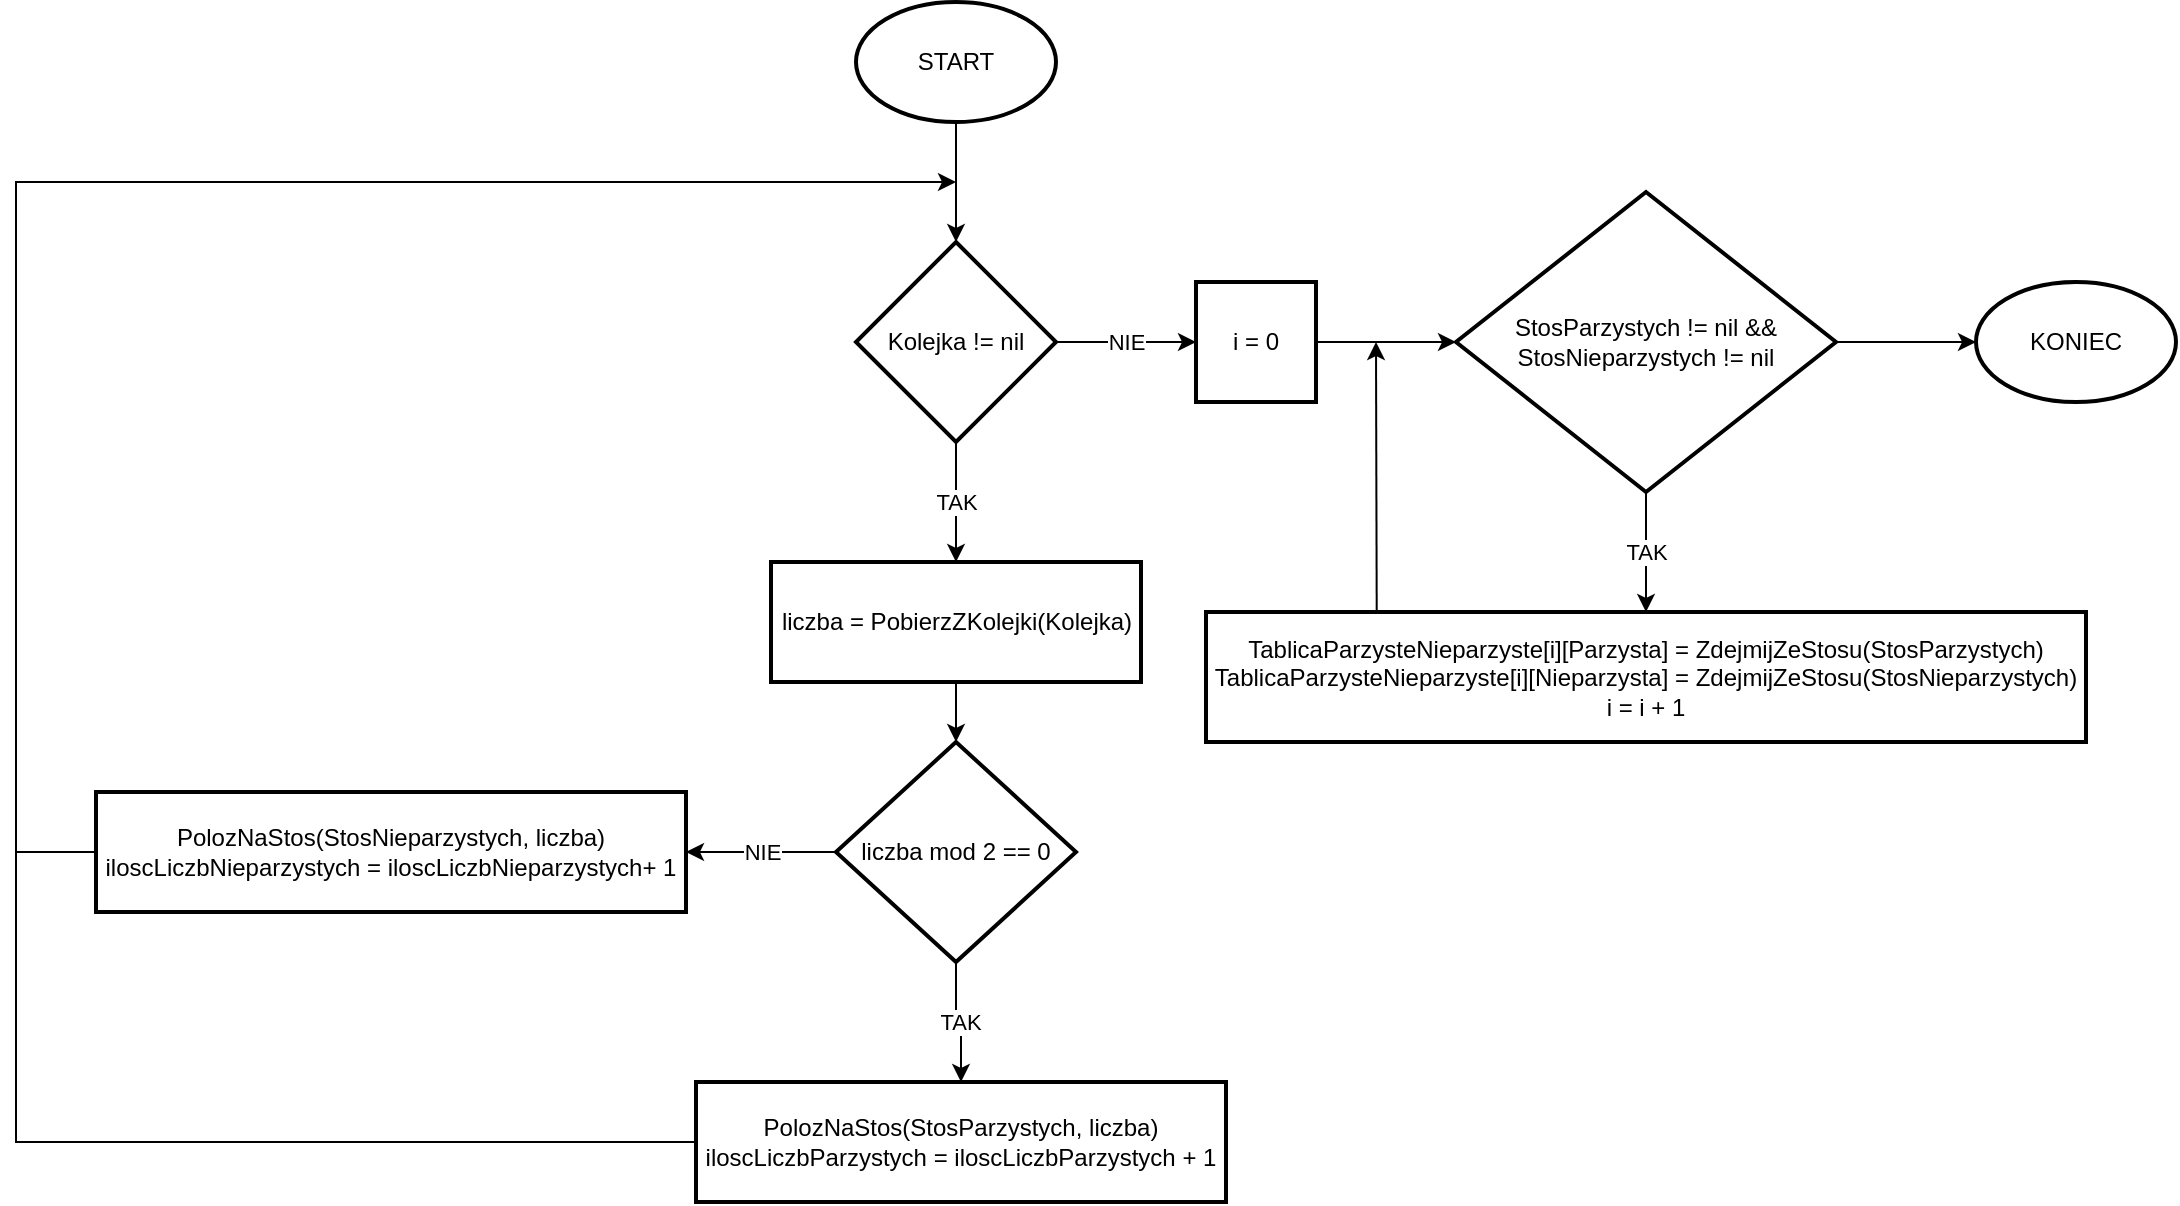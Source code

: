 <mxfile version="21.3.7" type="github">
  <diagram name="Strona-1" id="uGcpRZU6NgpHU1xebrsN">
    <mxGraphModel dx="1450" dy="573" grid="1" gridSize="10" guides="1" tooltips="1" connect="1" arrows="1" fold="1" page="0" pageScale="1" pageWidth="827" pageHeight="1169" background="none" math="0" shadow="0">
      <root>
        <mxCell id="0" />
        <mxCell id="1" parent="0" />
        <mxCell id="ti8bBpOAtPQ81vVUXoVw-9" value="" style="edgeStyle=orthogonalEdgeStyle;rounded=0;orthogonalLoop=1;jettySize=auto;html=1;" parent="1" source="ti8bBpOAtPQ81vVUXoVw-1" target="ti8bBpOAtPQ81vVUXoVw-8" edge="1">
          <mxGeometry relative="1" as="geometry" />
        </mxCell>
        <mxCell id="ti8bBpOAtPQ81vVUXoVw-1" value="START" style="strokeWidth=2;html=1;shape=mxgraph.flowchart.start_1;whiteSpace=wrap;" parent="1" vertex="1">
          <mxGeometry x="140" y="160" width="100" height="60" as="geometry" />
        </mxCell>
        <mxCell id="tffMLPbtxx34B7XqvIBA-7" value="TAK" style="edgeStyle=orthogonalEdgeStyle;rounded=0;orthogonalLoop=1;jettySize=auto;html=1;" edge="1" parent="1" source="ti8bBpOAtPQ81vVUXoVw-8" target="tffMLPbtxx34B7XqvIBA-6">
          <mxGeometry relative="1" as="geometry" />
        </mxCell>
        <mxCell id="tffMLPbtxx34B7XqvIBA-32" value="NIE" style="edgeStyle=none;rounded=0;orthogonalLoop=1;jettySize=auto;html=1;" edge="1" parent="1" source="ti8bBpOAtPQ81vVUXoVw-8" target="tffMLPbtxx34B7XqvIBA-31">
          <mxGeometry relative="1" as="geometry" />
        </mxCell>
        <mxCell id="ti8bBpOAtPQ81vVUXoVw-8" value="Kolejka != nil" style="rhombus;whiteSpace=wrap;html=1;strokeWidth=2;" parent="1" vertex="1">
          <mxGeometry x="140" y="280" width="100" height="100" as="geometry" />
        </mxCell>
        <mxCell id="tffMLPbtxx34B7XqvIBA-9" value="" style="edgeStyle=orthogonalEdgeStyle;rounded=0;orthogonalLoop=1;jettySize=auto;html=1;" edge="1" parent="1" source="tffMLPbtxx34B7XqvIBA-6" target="tffMLPbtxx34B7XqvIBA-8">
          <mxGeometry relative="1" as="geometry" />
        </mxCell>
        <mxCell id="tffMLPbtxx34B7XqvIBA-6" value="liczba =&amp;nbsp;PobierzZKolejki(Kolejka)" style="whiteSpace=wrap;html=1;strokeWidth=2;" vertex="1" parent="1">
          <mxGeometry x="97.5" y="440" width="185" height="60" as="geometry" />
        </mxCell>
        <mxCell id="tffMLPbtxx34B7XqvIBA-15" value="TAK" style="edgeStyle=orthogonalEdgeStyle;rounded=0;orthogonalLoop=1;jettySize=auto;html=1;" edge="1" parent="1" source="tffMLPbtxx34B7XqvIBA-8" target="tffMLPbtxx34B7XqvIBA-14">
          <mxGeometry relative="1" as="geometry" />
        </mxCell>
        <mxCell id="tffMLPbtxx34B7XqvIBA-18" value="NIE" style="edgeStyle=orthogonalEdgeStyle;rounded=0;orthogonalLoop=1;jettySize=auto;html=1;" edge="1" parent="1" source="tffMLPbtxx34B7XqvIBA-8" target="tffMLPbtxx34B7XqvIBA-17">
          <mxGeometry relative="1" as="geometry" />
        </mxCell>
        <mxCell id="tffMLPbtxx34B7XqvIBA-8" value="liczba mod 2 == 0" style="rhombus;whiteSpace=wrap;html=1;strokeWidth=2;" vertex="1" parent="1">
          <mxGeometry x="130" y="530" width="120" height="110" as="geometry" />
        </mxCell>
        <mxCell id="tffMLPbtxx34B7XqvIBA-28" style="edgeStyle=none;rounded=0;orthogonalLoop=1;jettySize=auto;html=1;exitX=0;exitY=0.5;exitDx=0;exitDy=0;" edge="1" parent="1" source="tffMLPbtxx34B7XqvIBA-14">
          <mxGeometry relative="1" as="geometry">
            <mxPoint x="190" y="250" as="targetPoint" />
            <Array as="points">
              <mxPoint x="-280" y="730" />
              <mxPoint x="-280" y="590" />
              <mxPoint x="-280" y="250" />
            </Array>
          </mxGeometry>
        </mxCell>
        <mxCell id="tffMLPbtxx34B7XqvIBA-14" value="PolozNaStos(StosParzystych, liczba)&lt;br&gt;iloscLiczbParzystych = iloscLiczbParzystych + 1" style="whiteSpace=wrap;html=1;strokeWidth=2;" vertex="1" parent="1">
          <mxGeometry x="60" y="700" width="265" height="60" as="geometry" />
        </mxCell>
        <mxCell id="tffMLPbtxx34B7XqvIBA-16" style="edgeStyle=orthogonalEdgeStyle;rounded=0;orthogonalLoop=1;jettySize=auto;html=1;exitX=0.5;exitY=1;exitDx=0;exitDy=0;" edge="1" parent="1">
          <mxGeometry relative="1" as="geometry">
            <mxPoint x="350" y="615" as="sourcePoint" />
            <mxPoint x="350" y="615" as="targetPoint" />
          </mxGeometry>
        </mxCell>
        <mxCell id="tffMLPbtxx34B7XqvIBA-17" value="PolozNaStos(StosNieparzystych, liczba)&lt;br&gt;iloscLiczbNieparzystych = iloscLiczbNieparzystych+ 1" style="whiteSpace=wrap;html=1;strokeWidth=2;" vertex="1" parent="1">
          <mxGeometry x="-240" y="555" width="295" height="60" as="geometry" />
        </mxCell>
        <mxCell id="tffMLPbtxx34B7XqvIBA-30" value="" style="endArrow=none;html=1;rounded=0;exitX=0;exitY=0.5;exitDx=0;exitDy=0;" edge="1" parent="1" source="tffMLPbtxx34B7XqvIBA-17">
          <mxGeometry width="50" height="50" relative="1" as="geometry">
            <mxPoint x="120" y="640" as="sourcePoint" />
            <mxPoint x="-280" y="585" as="targetPoint" />
          </mxGeometry>
        </mxCell>
        <mxCell id="tffMLPbtxx34B7XqvIBA-34" value="" style="edgeStyle=none;rounded=0;orthogonalLoop=1;jettySize=auto;html=1;" edge="1" parent="1" source="tffMLPbtxx34B7XqvIBA-31" target="tffMLPbtxx34B7XqvIBA-33">
          <mxGeometry relative="1" as="geometry" />
        </mxCell>
        <mxCell id="tffMLPbtxx34B7XqvIBA-31" value="i = 0" style="whiteSpace=wrap;html=1;strokeWidth=2;" vertex="1" parent="1">
          <mxGeometry x="310" y="300" width="60" height="60" as="geometry" />
        </mxCell>
        <mxCell id="tffMLPbtxx34B7XqvIBA-36" value="TAK" style="edgeStyle=none;rounded=0;orthogonalLoop=1;jettySize=auto;html=1;exitX=0.5;exitY=1;exitDx=0;exitDy=0;entryX=0.5;entryY=0;entryDx=0;entryDy=0;" edge="1" parent="1" source="tffMLPbtxx34B7XqvIBA-33" target="tffMLPbtxx34B7XqvIBA-35">
          <mxGeometry relative="1" as="geometry" />
        </mxCell>
        <mxCell id="tffMLPbtxx34B7XqvIBA-40" style="edgeStyle=none;rounded=0;orthogonalLoop=1;jettySize=auto;html=1;exitX=1;exitY=0.5;exitDx=0;exitDy=0;entryX=0;entryY=0.5;entryDx=0;entryDy=0;entryPerimeter=0;" edge="1" parent="1" source="tffMLPbtxx34B7XqvIBA-33" target="tffMLPbtxx34B7XqvIBA-39">
          <mxGeometry relative="1" as="geometry" />
        </mxCell>
        <mxCell id="tffMLPbtxx34B7XqvIBA-33" value="StosParzystych != nil &amp;amp;&amp;amp; StosNieparzystych != nil" style="rhombus;whiteSpace=wrap;html=1;strokeWidth=2;" vertex="1" parent="1">
          <mxGeometry x="440" y="255" width="190" height="150" as="geometry" />
        </mxCell>
        <mxCell id="tffMLPbtxx34B7XqvIBA-37" style="edgeStyle=none;rounded=0;orthogonalLoop=1;jettySize=auto;html=1;exitX=0.194;exitY=0.025;exitDx=0;exitDy=0;exitPerimeter=0;" edge="1" parent="1" source="tffMLPbtxx34B7XqvIBA-35">
          <mxGeometry relative="1" as="geometry">
            <mxPoint x="400" y="330" as="targetPoint" />
          </mxGeometry>
        </mxCell>
        <mxCell id="tffMLPbtxx34B7XqvIBA-35" value="&lt;div style=&quot;line-height: 120%;&quot;&gt;TablicaParzysteNieparzyste[i][Parzysta] = ZdejmijZeStosu(StosParzystych)&lt;/div&gt;TablicaParzysteNieparzyste[i][Nieparzysta] = ZdejmijZeStosu(StosNieparzystych)&lt;br&gt;i = i + 1" style="whiteSpace=wrap;html=1;strokeWidth=2;align=center;" vertex="1" parent="1">
          <mxGeometry x="315" y="465" width="440" height="65" as="geometry" />
        </mxCell>
        <mxCell id="tffMLPbtxx34B7XqvIBA-39" value="KONIEC" style="strokeWidth=2;html=1;shape=mxgraph.flowchart.start_1;whiteSpace=wrap;" vertex="1" parent="1">
          <mxGeometry x="700" y="300" width="100" height="60" as="geometry" />
        </mxCell>
      </root>
    </mxGraphModel>
  </diagram>
</mxfile>
